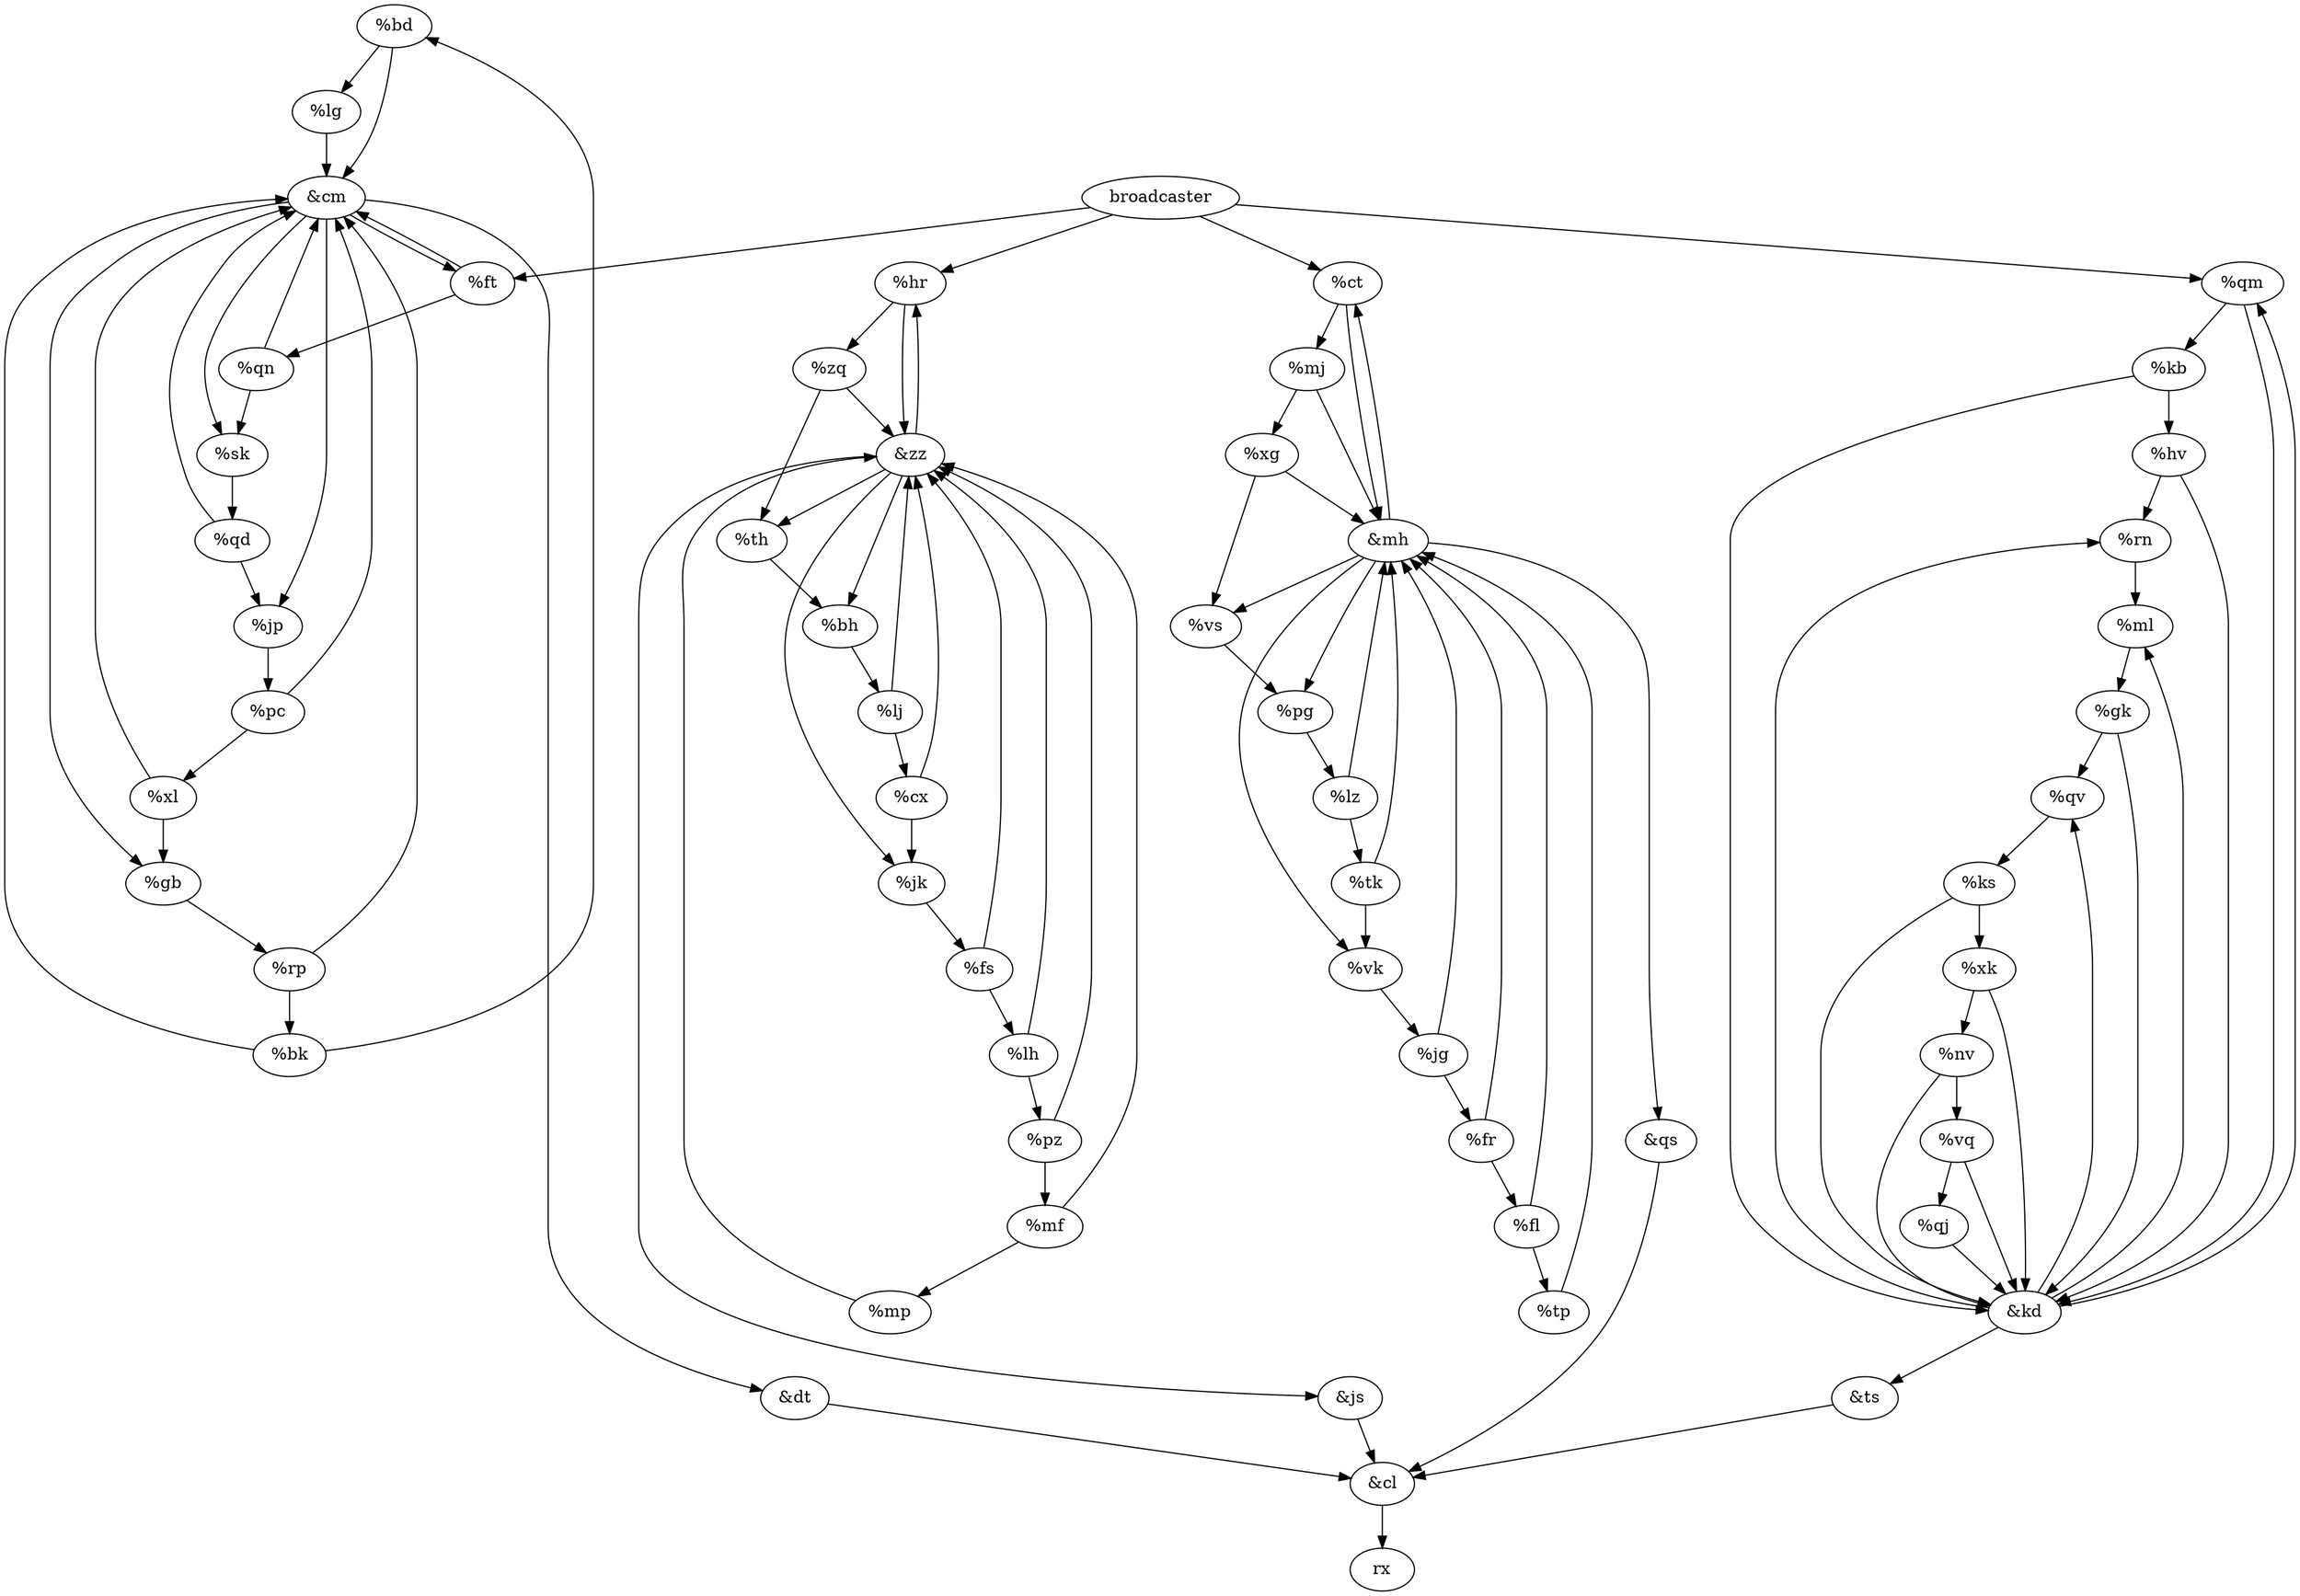 digraph day20 {
bd [label="%bd"];
lg [label="%lg"];
bh [label="%bh"];
zz [label="&zz"];
js [label="&js"];
cl [label="&cl"];
rn [label="%rn"];
ks [label="%ks"];
cm [label="&cm"];
gk [label="%gk"];
lg [label="%lg"];
qd [label="%qd"];
jk [label="%jk"];
vq [label="%vq"];
lj [label="%lj"];
th [label="%th"];
rp [label="%rp"];
xk [label="%xk"];
qv [label="%qv"];
mj [label="%mj"];
lh [label="%lh"];
mh [label="&mh"];
kb [label="%kb"];
pg [label="%pg"];
qm [label="%qm"];
pc [label="%pc"];
hv [label="%hv"];
fr [label="%fr"];
mp [label="%mp"];
xl [label="%xl"];
tp [label="%tp"];
gb [label="%gb"];
pz [label="%pz"];
qn [label="%qn"];
fl [label="%fl"];
zq [label="%zq"];
sk [label="%sk"];
tk [label="%tk"];
bk [label="%bk"];
ml [label="%ml"];
jg [label="%jg"];
nv [label="%nv"];
xg [label="%xg"];
hr [label="%hr"];
vk [label="%vk"];
qj [label="%qj"];
qs [label="&qs"];
cx [label="%cx"];
mf [label="%mf"];
dt [label="&dt"];
lz [label="%lz"];
vs [label="%vs"];
ct [label="%ct"];
jp [label="%jp"];
ft [label="%ft"];
fs [label="%fs"];
kd [label="&kd"];
ts [label="&ts"];

bd -> lg, cm;
broadcaster -> ct, hr, ft, qm;
bh -> lj;
zz -> th, hr, jk, bh, js;
js -> cl;
cl -> rx;
rn -> ml;
ks -> xk, kd;
cm -> jp, sk, ft, dt, gb;
gk -> qv, kd;
lg -> cm;
qd -> jp, cm;
jk -> fs;
vq -> qj, kd;
lj -> cx, zz;
th -> bh;
rp -> bk, cm;
xk -> nv, kd;
qv -> ks;
mj -> xg, mh;
lh -> zz, pz;
mh -> ct, qs, vs, vk, pg;
kb -> hv, kd;
pg -> lz;
qm -> kb, kd;
pc -> cm, xl;
hv -> kd, rn;
fr -> fl, mh;
mp -> zz;
xl -> cm, gb;
tp -> mh;
gb -> rp;
pz -> mf, zz;
qn -> cm, sk;
fl -> tp, mh;
zq -> th, zz;
sk -> qd;
tk -> mh, vk;
bk -> bd, cm;
ml -> gk;
jg -> fr, mh;
nv -> vq, kd;
xg -> mh, vs;
hr -> zz, zq;
vk -> jg;
qj -> kd;
qs -> cl;
cx -> jk, zz;
mf -> mp, zz;
dt -> cl;
lz -> tk, mh;
vs -> pg;
ct -> mh, mj;
jp -> pc;
ft -> qn, cm;
fs -> zz, lh;
kd -> qm, ml, ts, qv, rn;
ts -> cl;
}
